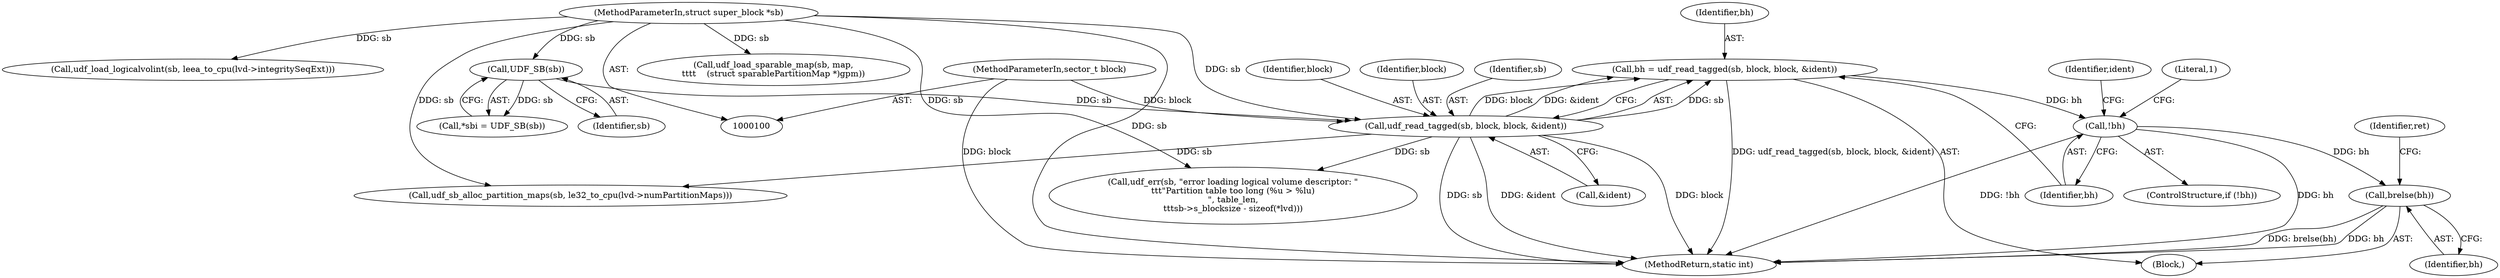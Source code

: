 digraph "0_linux_1df2ae31c724e57be9d7ac00d78db8a5dabdd050@API" {
"1000122" [label="(Call,bh = udf_read_tagged(sb, block, block, &ident))"];
"1000124" [label="(Call,udf_read_tagged(sb, block, block, &ident))"];
"1000112" [label="(Call,UDF_SB(sb))"];
"1000101" [label="(MethodParameterIn,struct super_block *sb)"];
"1000102" [label="(MethodParameterIn,sector_t block)"];
"1000131" [label="(Call,!bh)"];
"1000586" [label="(Call,brelse(bh))"];
"1000128" [label="(Call,&ident)"];
"1000101" [label="(MethodParameterIn,struct super_block *sb)"];
"1000579" [label="(Call,udf_load_logicalvolint(sb, leea_to_cpu(lvd->integritySeqExt)))"];
"1000587" [label="(Identifier,bh)"];
"1000589" [label="(Identifier,ret)"];
"1000112" [label="(Call,UDF_SB(sb))"];
"1000110" [label="(Call,*sbi = UDF_SB(sb))"];
"1000163" [label="(Call,udf_err(sb, \"error loading logical volume descriptor: \"\n\t\t\t\"Partition table too long (%u > %lu)\n\", table_len,\n\t\t\tsb->s_blocksize - sizeof(*lvd)))"];
"1000122" [label="(Call,bh = udf_read_tagged(sb, block, block, &ident))"];
"1000113" [label="(Identifier,sb)"];
"1000590" [label="(MethodReturn,static int)"];
"1000125" [label="(Identifier,sb)"];
"1000177" [label="(Call,udf_sb_alloc_partition_maps(sb, le32_to_cpu(lvd->numPartitionMaps)))"];
"1000104" [label="(Block,)"];
"1000131" [label="(Call,!bh)"];
"1000352" [label="(Call,udf_load_sparable_map(sb, map,\n\t\t\t\t    (struct sparablePartitionMap *)gpm))"];
"1000137" [label="(Identifier,ident)"];
"1000127" [label="(Identifier,block)"];
"1000132" [label="(Identifier,bh)"];
"1000586" [label="(Call,brelse(bh))"];
"1000123" [label="(Identifier,bh)"];
"1000130" [label="(ControlStructure,if (!bh))"];
"1000124" [label="(Call,udf_read_tagged(sb, block, block, &ident))"];
"1000126" [label="(Identifier,block)"];
"1000134" [label="(Literal,1)"];
"1000102" [label="(MethodParameterIn,sector_t block)"];
"1000122" -> "1000104"  [label="AST: "];
"1000122" -> "1000124"  [label="CFG: "];
"1000123" -> "1000122"  [label="AST: "];
"1000124" -> "1000122"  [label="AST: "];
"1000132" -> "1000122"  [label="CFG: "];
"1000122" -> "1000590"  [label="DDG: udf_read_tagged(sb, block, block, &ident)"];
"1000124" -> "1000122"  [label="DDG: sb"];
"1000124" -> "1000122"  [label="DDG: block"];
"1000124" -> "1000122"  [label="DDG: &ident"];
"1000122" -> "1000131"  [label="DDG: bh"];
"1000124" -> "1000128"  [label="CFG: "];
"1000125" -> "1000124"  [label="AST: "];
"1000126" -> "1000124"  [label="AST: "];
"1000127" -> "1000124"  [label="AST: "];
"1000128" -> "1000124"  [label="AST: "];
"1000124" -> "1000590"  [label="DDG: block"];
"1000124" -> "1000590"  [label="DDG: sb"];
"1000124" -> "1000590"  [label="DDG: &ident"];
"1000112" -> "1000124"  [label="DDG: sb"];
"1000101" -> "1000124"  [label="DDG: sb"];
"1000102" -> "1000124"  [label="DDG: block"];
"1000124" -> "1000163"  [label="DDG: sb"];
"1000124" -> "1000177"  [label="DDG: sb"];
"1000112" -> "1000110"  [label="AST: "];
"1000112" -> "1000113"  [label="CFG: "];
"1000113" -> "1000112"  [label="AST: "];
"1000110" -> "1000112"  [label="CFG: "];
"1000112" -> "1000110"  [label="DDG: sb"];
"1000101" -> "1000112"  [label="DDG: sb"];
"1000101" -> "1000100"  [label="AST: "];
"1000101" -> "1000590"  [label="DDG: sb"];
"1000101" -> "1000163"  [label="DDG: sb"];
"1000101" -> "1000177"  [label="DDG: sb"];
"1000101" -> "1000352"  [label="DDG: sb"];
"1000101" -> "1000579"  [label="DDG: sb"];
"1000102" -> "1000100"  [label="AST: "];
"1000102" -> "1000590"  [label="DDG: block"];
"1000131" -> "1000130"  [label="AST: "];
"1000131" -> "1000132"  [label="CFG: "];
"1000132" -> "1000131"  [label="AST: "];
"1000134" -> "1000131"  [label="CFG: "];
"1000137" -> "1000131"  [label="CFG: "];
"1000131" -> "1000590"  [label="DDG: bh"];
"1000131" -> "1000590"  [label="DDG: !bh"];
"1000131" -> "1000586"  [label="DDG: bh"];
"1000586" -> "1000104"  [label="AST: "];
"1000586" -> "1000587"  [label="CFG: "];
"1000587" -> "1000586"  [label="AST: "];
"1000589" -> "1000586"  [label="CFG: "];
"1000586" -> "1000590"  [label="DDG: brelse(bh)"];
"1000586" -> "1000590"  [label="DDG: bh"];
}
